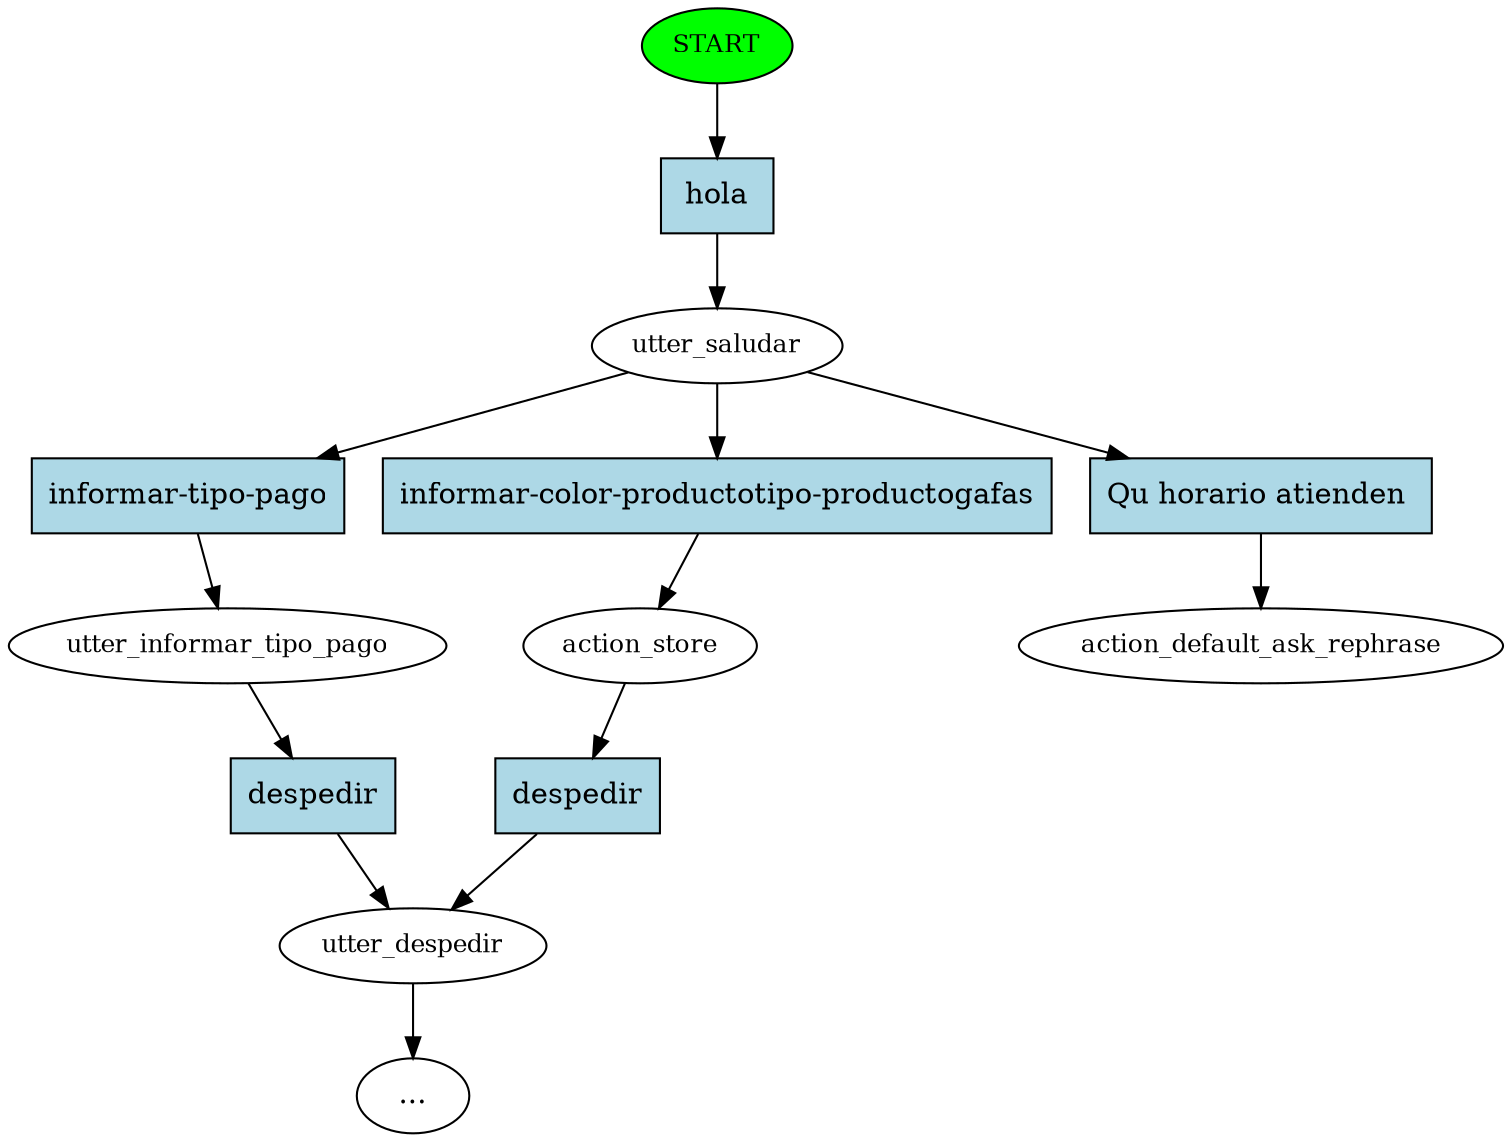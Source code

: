 digraph  {
0 [class="start active", fillcolor=green, fontsize=12, label=START, style=filled];
1 [class=active, fontsize=12, label=utter_saludar];
2 [class="", fontsize=12, label=utter_informar_tipo_pago];
3 [class="", fontsize=12, label=utter_despedir];
5 [class="", fontsize=12, label=action_store];
"-4" [class=ellipsis, label="..."];
8 [class="dashed active", fontsize=12, label=action_default_ask_rephrase];
9 [class="intent active", fillcolor=lightblue, label=hola, shape=rect, style=filled];
10 [class=intent, fillcolor=lightblue, label="informar-tipo-pago", shape=rect, style=filled];
11 [class=intent, fillcolor=lightblue, label="informar-color-productotipo-productogafas", shape=rect, style=filled];
12 [class="intent active", fillcolor=lightblue, label="Qu horario atienden ", shape=rect, style=filled];
13 [class=intent, fillcolor=lightblue, label=despedir, shape=rect, style=filled];
14 [class=intent, fillcolor=lightblue, label=despedir, shape=rect, style=filled];
0 -> 9  [class=active, key=0];
1 -> 10  [class="", key=0];
1 -> 11  [class="", key=0];
1 -> 12  [class=active, key=0];
2 -> 13  [class="", key=0];
3 -> "-4"  [class="", key=NONE, label=""];
5 -> 14  [class="", key=0];
9 -> 1  [class=active, key=0];
10 -> 2  [class="", key=0];
11 -> 5  [class="", key=0];
12 -> 8  [class=active, key=0];
13 -> 3  [class="", key=0];
14 -> 3  [class="", key=0];
}
